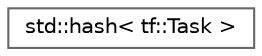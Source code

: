 digraph "类继承关系图"
{
 // LATEX_PDF_SIZE
  bgcolor="transparent";
  edge [fontname=Helvetica,fontsize=10,labelfontname=Helvetica,labelfontsize=10];
  node [fontname=Helvetica,fontsize=10,shape=box,height=0.2,width=0.4];
  rankdir="LR";
  Node0 [id="Node000000",label="std::hash\< tf::Task \>",height=0.2,width=0.4,color="grey40", fillcolor="white", style="filled",URL="$structstd_1_1hash_3_01tf_1_1_task_01_4.html",tooltip=" "];
}
